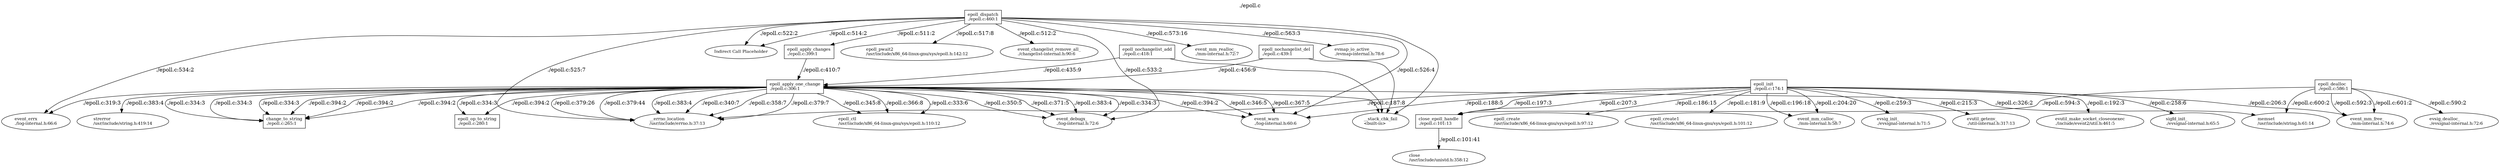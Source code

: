 digraph GRAPH_0 {

  // Generated by Graph::Easy 0.76 at Thu Jan 25 07:04:09 2024

  edge [ arrowhead=normal ];
  graph [ label="./epoll.c", labelloc=top ];
  node [
    fillcolor=white,
    fontsize=11,
    shape=box,
    style=filled ];

  "./epoll.c:change_to_string" [ label="change_to_string\l./epoll.c:265:1\l" ]
  "./epoll.c:close_epoll_handle" [ label="close_epoll_handle\l./epoll.c:101:13\l" ]
  "./epoll.c:epoll_apply_changes" [ label="epoll_apply_changes\l./epoll.c:399:1\l" ]
  "./epoll.c:epoll_apply_one_change" [ label="epoll_apply_one_change\l./epoll.c:306:1\l" ]
  "./epoll.c:epoll_dealloc" [ label="epoll_dealloc\l./epoll.c:586:1\l" ]
  "./epoll.c:epoll_dispatch" [ label="epoll_dispatch\l./epoll.c:460:1\l" ]
  "./epoll.c:epoll_init" [ label="epoll_init\l./epoll.c:174:1\l" ]
  "./epoll.c:epoll_nochangelist_add" [ label="epoll_nochangelist_add\l./epoll.c:418:1\l" ]
  "./epoll.c:epoll_nochangelist_del" [ label="epoll_nochangelist_del\l./epoll.c:439:1\l" ]
  "./epoll.c:epoll_op_to_string" [ label="epoll_op_to_string\l./epoll.c:280:1\l" ]
  __errno_location [ label="__errno_location\l/usr/include/errno.h:37:13\l", shape=ellipse ]
  __indirect_call [ label="Indirect Call Placeholder\l", shape=ellipse ]
  __stack_chk_fail [ label="__stack_chk_fail\l<built-in>\l", shape=ellipse ]
  close [ label="close\l/usr/include/unistd.h:358:12\l", shape=ellipse ]
  epoll_create [ label="epoll_create\l/usr/include/x86_64-linux-gnu/sys/epoll.h:97:12\l", shape=ellipse ]
  "epoll_create1" [ label="epoll_create1\l/usr/include/x86_64-linux-gnu/sys/epoll.h:101:12\l", shape=ellipse ]
  epoll_ctl [ label="epoll_ctl\l/usr/include/x86_64-linux-gnu/sys/epoll.h:110:12\l", shape=ellipse ]
  "epoll_pwait2" [ label="epoll_pwait2\l/usr/include/x86_64-linux-gnu/sys/epoll.h:142:12\l", shape=ellipse ]
  event_changelist_remove_all_ [ label="event_changelist_remove_all_\l./changelist-internal.h:90:6\l", shape=ellipse ]
  event_debugx_ [ label="event_debugx_\l./log-internal.h:72:6\l", shape=ellipse ]
  event_errx [ label="event_errx\l./log-internal.h:66:6\l", shape=ellipse ]
  event_mm_calloc_ [ label="event_mm_calloc_\l./mm-internal.h:58:7\l", shape=ellipse ]
  event_mm_free_ [ label="event_mm_free_\l./mm-internal.h:74:6\l", shape=ellipse ]
  event_mm_realloc_ [ label="event_mm_realloc_\l./mm-internal.h:72:7\l", shape=ellipse ]
  event_warn [ label="event_warn\l./log-internal.h:60:6\l", shape=ellipse ]
  evmap_io_active_ [ label="evmap_io_active_\l./evmap-internal.h:78:6\l", shape=ellipse ]
  evsig_dealloc_ [ label="evsig_dealloc_\l./evsignal-internal.h:72:6\l", shape=ellipse ]
  evsig_init_ [ label="evsig_init_\l./evsignal-internal.h:71:5\l", shape=ellipse ]
  evutil_getenv_ [ label="evutil_getenv_\l./util-internal.h:317:13\l", shape=ellipse ]
  evutil_make_socket_closeonexec [ label="evutil_make_socket_closeonexec\l./include/event2/util.h:461:5\l", shape=ellipse ]
  memset [ label="memset\l/usr/include/string.h:61:14\l", shape=ellipse ]
  sigfd_init_ [ label="sigfd_init_\l./evsignal-internal.h:65:5\l", shape=ellipse ]
  strerror [ label="strerror\l/usr/include/string.h:419:14\l", shape=ellipse ]

  "./epoll.c:close_epoll_handle" -> close [ color="#000000", fontcolor="#000000", label="./epoll.c:101:41" ]
  "./epoll.c:epoll_init" -> __errno_location [ color="#000000", fontcolor="#000000", label="./epoll.c:187:8" ]
  "./epoll.c:epoll_init" -> epoll_create [ color="#000000", fontcolor="#000000", label="./epoll.c:186:15" ]
  "./epoll.c:epoll_init" -> "epoll_create1" [ color="#000000", fontcolor="#000000", label="./epoll.c:181:9" ]
  "./epoll.c:epoll_init" -> evsig_init_ [ color="#000000", fontcolor="#000000", label="./epoll.c:259:3" ]
  "./epoll.c:epoll_init" -> sigfd_init_ [ color="#000000", fontcolor="#000000", label="./epoll.c:258:6" ]
  "./epoll.c:epoll_init" -> evutil_getenv_ [ color="#000000", fontcolor="#000000", label="./epoll.c:215:3" ]
  "./epoll.c:epoll_init" -> event_mm_free_ [ color="#000000", fontcolor="#000000", label="./epoll.c:206:3" ]
  "./epoll.c:epoll_init" -> event_mm_calloc_ [ color="#000000", fontcolor="#000000", label="./epoll.c:196:18" ]
  "./epoll.c:epoll_init" -> event_mm_calloc_ [ color="#000000", fontcolor="#000000", label="./epoll.c:204:20" ]
  "./epoll.c:epoll_init" -> evutil_make_socket_closeonexec [ color="#000000", fontcolor="#000000", label="./epoll.c:192:3" ]
  "./epoll.c:epoll_init" -> event_warn [ color="#000000", fontcolor="#000000", label="./epoll.c:188:5" ]
  "./epoll.c:epoll_init" -> "./epoll.c:close_epoll_handle" [ color="#000000", fontcolor="#000000", label="./epoll.c:197:3" ]
  "./epoll.c:epoll_init" -> "./epoll.c:close_epoll_handle" [ color="#000000", fontcolor="#000000", label="./epoll.c:207:3" ]
  "./epoll.c:epoll_apply_one_change" -> __errno_location [ color="#000000", fontcolor="#000000", label="./epoll.c:340:7" ]
  "./epoll.c:epoll_apply_one_change" -> __errno_location [ color="#000000", fontcolor="#000000", label="./epoll.c:358:7" ]
  "./epoll.c:epoll_apply_one_change" -> __errno_location [ color="#000000", fontcolor="#000000", label="./epoll.c:379:7" ]
  "./epoll.c:epoll_apply_one_change" -> __errno_location [ color="#000000", fontcolor="#000000", label="./epoll.c:379:26" ]
  "./epoll.c:epoll_apply_one_change" -> __errno_location [ color="#000000", fontcolor="#000000", label="./epoll.c:379:44" ]
  "./epoll.c:epoll_apply_one_change" -> __errno_location [ color="#000000", fontcolor="#000000", label="./epoll.c:383:4" ]
  "./epoll.c:epoll_apply_one_change" -> __stack_chk_fail [ color="#000000" ]
  "./epoll.c:epoll_apply_one_change" -> strerror [ color="#000000", fontcolor="#000000", label="./epoll.c:383:4" ]
  "./epoll.c:epoll_apply_one_change" -> event_debugx_ [ color="#000000", fontcolor="#000000", label="./epoll.c:334:3" ]
  "./epoll.c:epoll_apply_one_change" -> event_debugx_ [ color="#000000", fontcolor="#000000", label="./epoll.c:350:5" ]
  "./epoll.c:epoll_apply_one_change" -> event_debugx_ [ color="#000000", fontcolor="#000000", label="./epoll.c:371:5" ]
  "./epoll.c:epoll_apply_one_change" -> event_debugx_ [ color="#000000", fontcolor="#000000", label="./epoll.c:383:4" ]
  "./epoll.c:epoll_apply_one_change" -> epoll_ctl [ color="#000000", fontcolor="#000000", label="./epoll.c:333:6" ]
  "./epoll.c:epoll_apply_one_change" -> epoll_ctl [ color="#000000", fontcolor="#000000", label="./epoll.c:345:8" ]
  "./epoll.c:epoll_apply_one_change" -> epoll_ctl [ color="#000000", fontcolor="#000000", label="./epoll.c:366:8" ]
  "./epoll.c:epoll_apply_one_change" -> memset [ color="#000000", fontcolor="#000000", label="./epoll.c:326:2" ]
  "./epoll.c:epoll_apply_one_change" -> event_errx [ color="#000000", fontcolor="#000000", label="./epoll.c:319:3" ]
  "./epoll.c:epoll_apply_one_change" -> "./epoll.c:epoll_op_to_string" [ color="#000000", fontcolor="#000000", label="./epoll.c:334:3" ]
  "./epoll.c:epoll_apply_one_change" -> "./epoll.c:epoll_op_to_string" [ color="#000000", fontcolor="#000000", label="./epoll.c:394:2" ]
  "./epoll.c:epoll_apply_one_change" -> "./epoll.c:change_to_string" [ color="#000000", fontcolor="#000000", label="./epoll.c:334:3" ]
  "./epoll.c:epoll_apply_one_change" -> "./epoll.c:change_to_string" [ color="#000000", fontcolor="#000000", label="./epoll.c:334:3" ]
  "./epoll.c:epoll_apply_one_change" -> "./epoll.c:change_to_string" [ color="#000000", fontcolor="#000000", label="./epoll.c:334:3" ]
  "./epoll.c:epoll_apply_one_change" -> "./epoll.c:change_to_string" [ color="#000000", fontcolor="#000000", label="./epoll.c:394:2" ]
  "./epoll.c:epoll_apply_one_change" -> "./epoll.c:change_to_string" [ color="#000000", fontcolor="#000000", label="./epoll.c:394:2" ]
  "./epoll.c:epoll_apply_one_change" -> "./epoll.c:change_to_string" [ color="#000000", fontcolor="#000000", label="./epoll.c:394:2" ]
  "./epoll.c:epoll_apply_one_change" -> event_warn [ color="#000000", fontcolor="#000000", label="./epoll.c:346:5" ]
  "./epoll.c:epoll_apply_one_change" -> event_warn [ color="#000000", fontcolor="#000000", label="./epoll.c:367:5" ]
  "./epoll.c:epoll_apply_one_change" -> event_warn [ color="#000000", fontcolor="#000000", label="./epoll.c:394:2" ]
  "./epoll.c:epoll_apply_changes" -> "./epoll.c:epoll_apply_one_change" [ color="#000000", fontcolor="#000000", label="./epoll.c:410:7" ]
  "./epoll.c:epoll_nochangelist_add" -> __stack_chk_fail [ color="#000000" ]
  "./epoll.c:epoll_nochangelist_add" -> "./epoll.c:epoll_apply_one_change" [ color="#000000", fontcolor="#000000", label="./epoll.c:435:9" ]
  "./epoll.c:epoll_nochangelist_del" -> __stack_chk_fail [ color="#000000" ]
  "./epoll.c:epoll_nochangelist_del" -> "./epoll.c:epoll_apply_one_change" [ color="#000000", fontcolor="#000000", label="./epoll.c:456:9" ]
  "./epoll.c:epoll_dispatch" -> event_mm_realloc_ [ color="#000000", fontcolor="#000000", label="./epoll.c:573:16" ]
  "./epoll.c:epoll_dispatch" -> evmap_io_active_ [ color="#000000", fontcolor="#000000", label="./epoll.c:563:3" ]
  "./epoll.c:epoll_dispatch" -> __errno_location [ color="#000000", fontcolor="#000000", label="./epoll.c:525:7" ]
  "./epoll.c:epoll_dispatch" -> "epoll_pwait2" [ color="#000000", fontcolor="#000000", label="./epoll.c:517:8" ]
  "./epoll.c:epoll_dispatch" -> __indirect_call [ color="#000000", fontcolor="#000000", label="./epoll.c:514:2" ]
  "./epoll.c:epoll_dispatch" -> __indirect_call [ color="#000000", fontcolor="#000000", label="./epoll.c:522:2" ]
  "./epoll.c:epoll_dispatch" -> event_changelist_remove_all_ [ color="#000000", fontcolor="#000000", label="./epoll.c:512:2" ]
  "./epoll.c:epoll_dispatch" -> "./epoll.c:epoll_apply_changes" [ color="#000000", fontcolor="#000000", label="./epoll.c:511:2" ]
  "./epoll.c:epoll_dispatch" -> __stack_chk_fail [ color="#000000" ]
  "./epoll.c:epoll_dispatch" -> event_debugx_ [ color="#000000", fontcolor="#000000", label="./epoll.c:533:2" ]
  "./epoll.c:epoll_dispatch" -> event_errx [ color="#000000", fontcolor="#000000", label="./epoll.c:534:2" ]
  "./epoll.c:epoll_dispatch" -> event_warn [ color="#000000", fontcolor="#000000", label="./epoll.c:526:4" ]
  "./epoll.c:epoll_dealloc" -> evsig_dealloc_ [ color="#000000", fontcolor="#000000", label="./epoll.c:590:2" ]
  "./epoll.c:epoll_dealloc" -> memset [ color="#000000", fontcolor="#000000", label="./epoll.c:600:2" ]
  "./epoll.c:epoll_dealloc" -> event_mm_free_ [ color="#000000", fontcolor="#000000", label="./epoll.c:592:3" ]
  "./epoll.c:epoll_dealloc" -> event_mm_free_ [ color="#000000", fontcolor="#000000", label="./epoll.c:601:2" ]
  "./epoll.c:epoll_dealloc" -> "./epoll.c:close_epoll_handle" [ color="#000000", fontcolor="#000000", label="./epoll.c:594:3" ]

}

